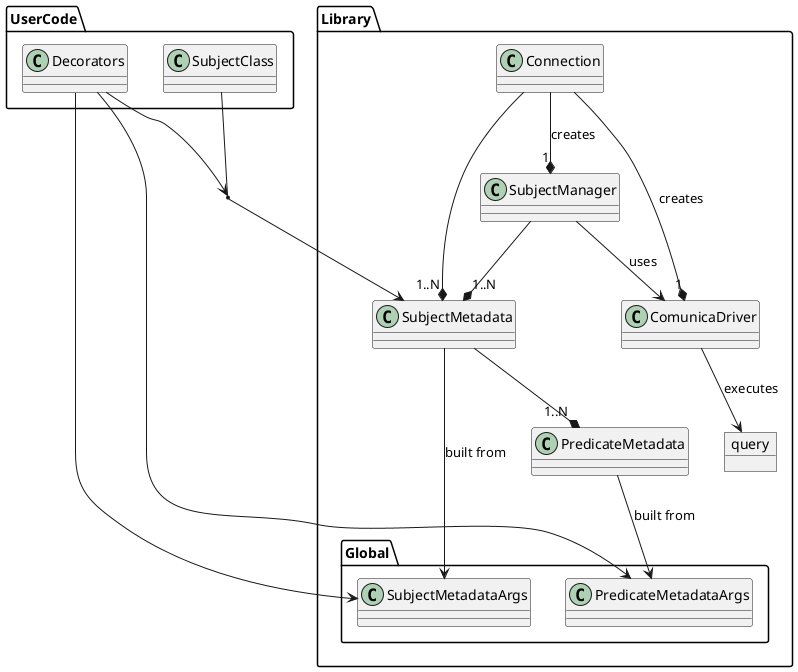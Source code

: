 @startuml sparql-orm

namespace Library {
    object query
    class Connection
    class SubjectManager
    class SubjectMetadata
    class PredicateMetadata
    class ComunicaDriver

    namespace Global {
        class SubjectMetadataArgs
        class PredicateMetadataArgs
    }
}

namespace UserCode {
    class Decorators
    class SubjectClass
}

Library.Connection --* "1..N" Library.SubjectMetadata
Library.Connection --* "1" Library.SubjectManager: creates
Library.Connection --* "1" Library.ComunicaDriver: creates

Library.SubjectManager --> Library.ComunicaDriver: uses
Library.SubjectManager --* "1..N" Library.SubjectMetadata

Library.SubjectMetadata --> Library.Global.SubjectMetadataArgs: built from
Library.SubjectMetadata --* "1..N" Library.PredicateMetadata

Library.PredicateMetadata --> Library.Global.PredicateMetadataArgs: built from

Library.ComunicaDriver --> query: executes

UserCode.SubjectClass --> Library.SubjectMetadata
UserCode.Decorators --> (UserCode.SubjectClass, Library.SubjectMetadata)
UserCode.Decorators --> Library.Global.SubjectMetadataArgs
UserCode.Decorators --> Library.Global.PredicateMetadataArgs
@enduml